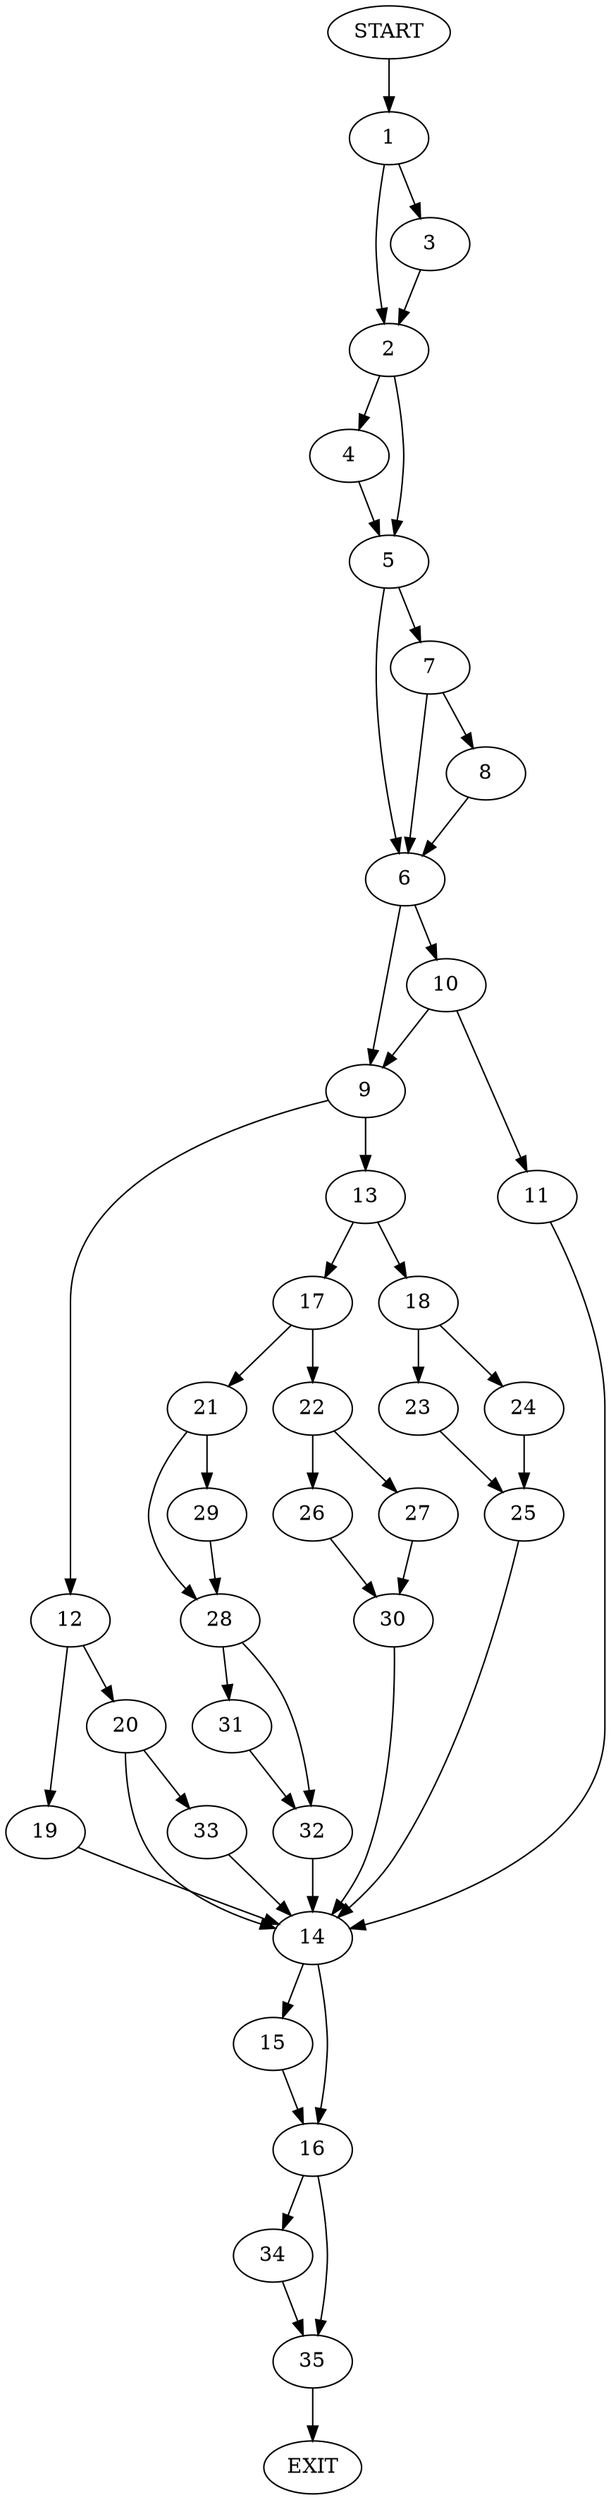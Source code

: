 digraph {
0 [label="START"]
36 [label="EXIT"]
0 -> 1
1 -> 2
1 -> 3
2 -> 4
2 -> 5
3 -> 2
4 -> 5
5 -> 6
5 -> 7
7 -> 8
7 -> 6
6 -> 9
6 -> 10
8 -> 6
10 -> 9
10 -> 11
9 -> 12
9 -> 13
11 -> 14
14 -> 15
14 -> 16
13 -> 17
13 -> 18
12 -> 19
12 -> 20
17 -> 21
17 -> 22
18 -> 23
18 -> 24
23 -> 25
24 -> 25
25 -> 14
22 -> 26
22 -> 27
21 -> 28
21 -> 29
27 -> 30
26 -> 30
30 -> 14
28 -> 31
28 -> 32
29 -> 28
31 -> 32
32 -> 14
20 -> 14
20 -> 33
19 -> 14
33 -> 14
16 -> 34
16 -> 35
15 -> 16
35 -> 36
34 -> 35
}
